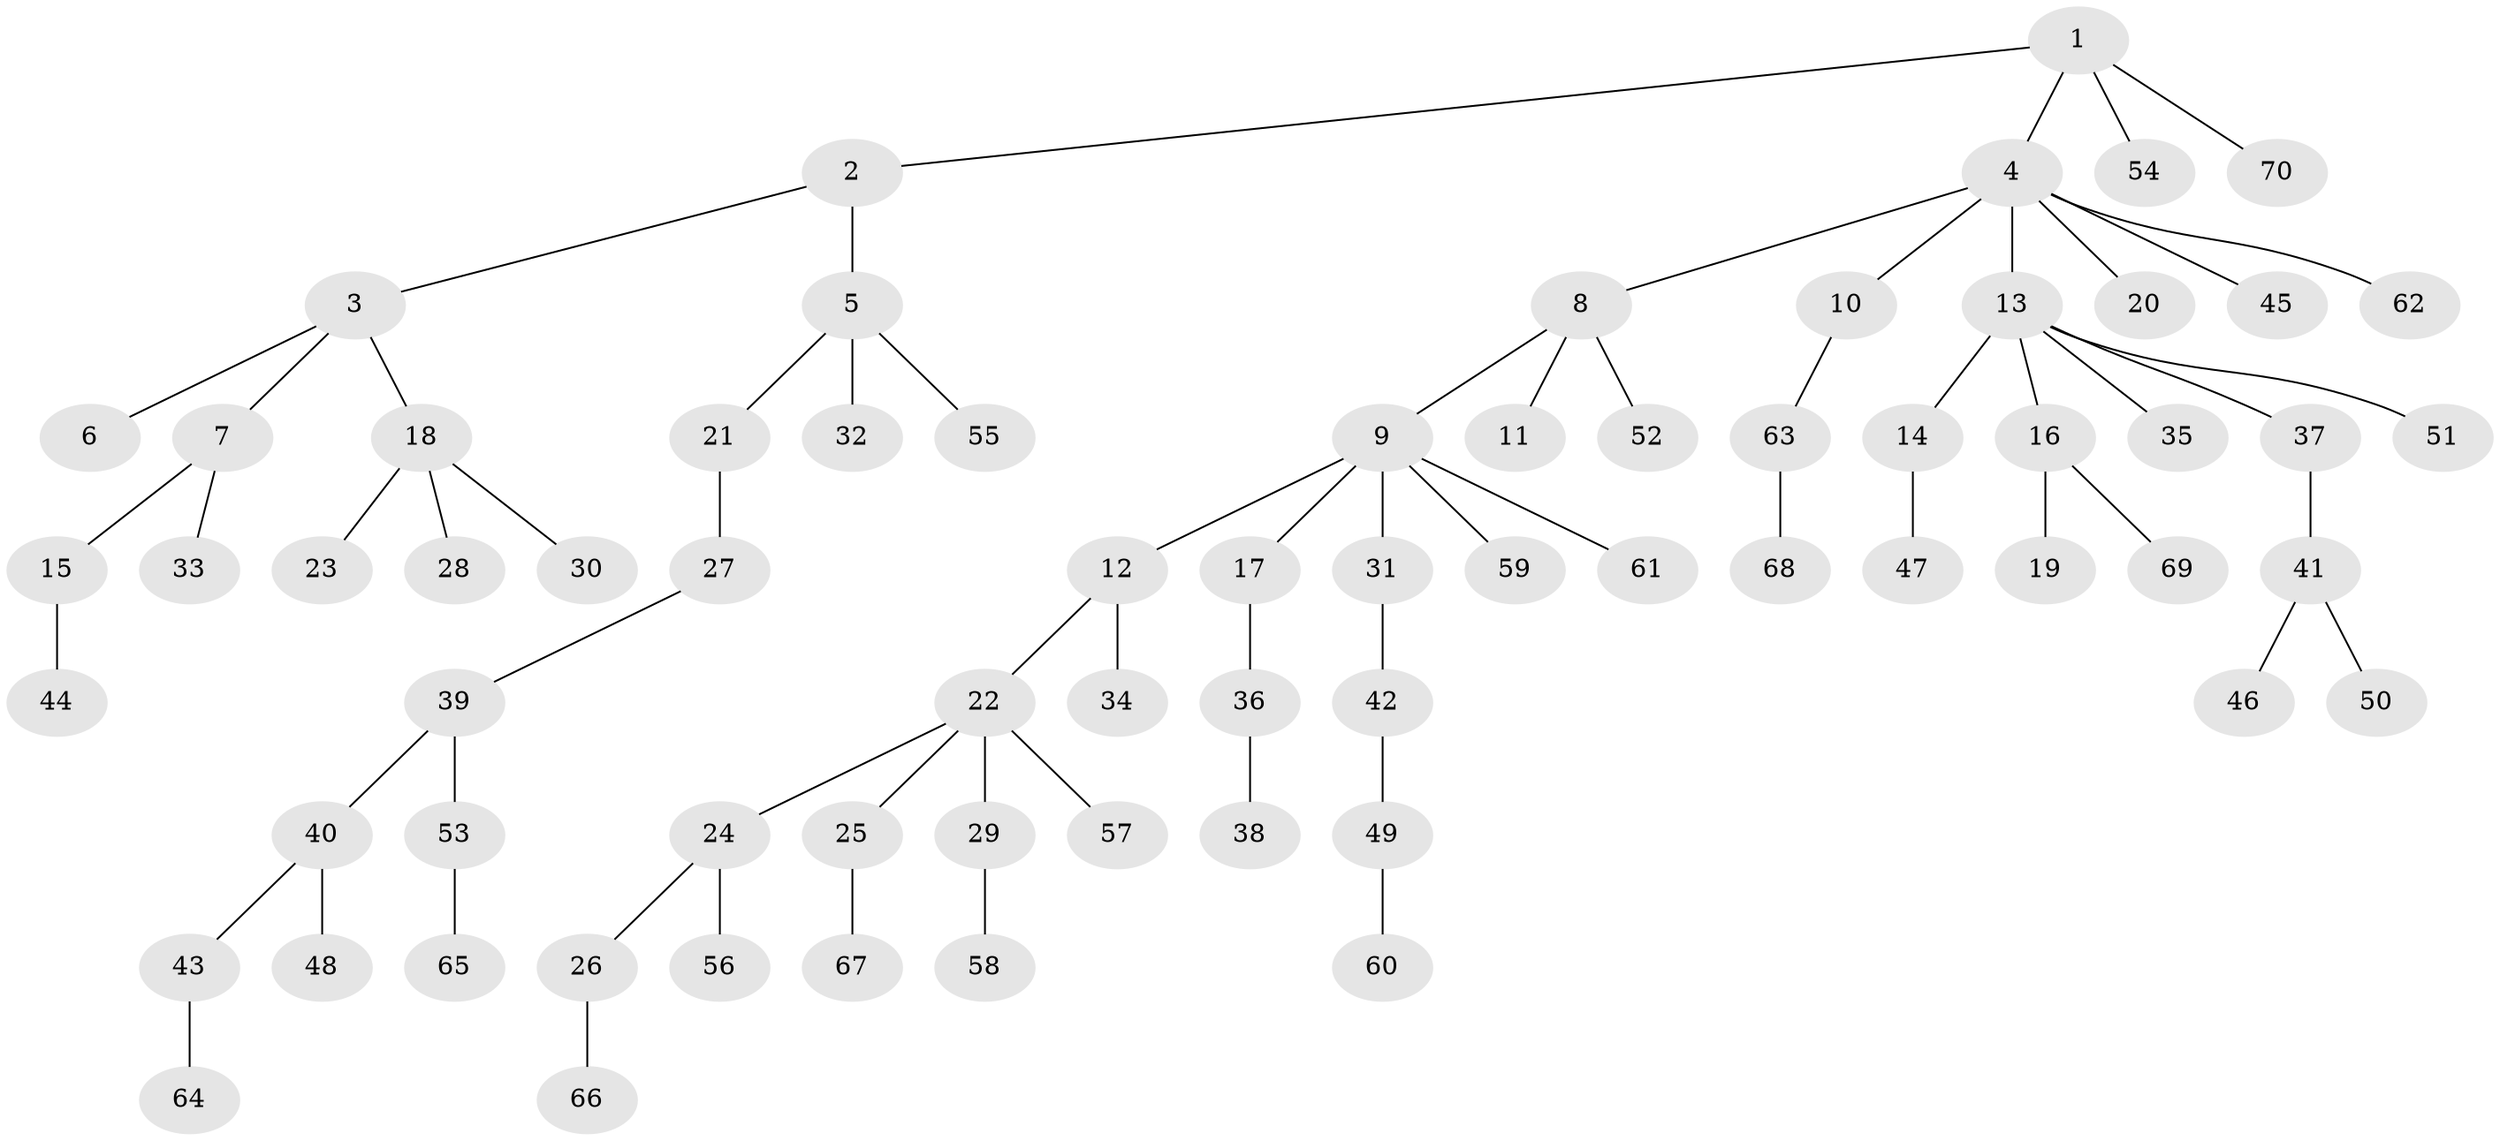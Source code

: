// coarse degree distribution, {4: 0.061224489795918366, 2: 0.32653061224489793, 1: 0.5102040816326531, 5: 0.02040816326530612, 3: 0.04081632653061224, 6: 0.02040816326530612, 10: 0.02040816326530612}
// Generated by graph-tools (version 1.1) at 2025/56/03/04/25 21:56:14]
// undirected, 70 vertices, 69 edges
graph export_dot {
graph [start="1"]
  node [color=gray90,style=filled];
  1;
  2;
  3;
  4;
  5;
  6;
  7;
  8;
  9;
  10;
  11;
  12;
  13;
  14;
  15;
  16;
  17;
  18;
  19;
  20;
  21;
  22;
  23;
  24;
  25;
  26;
  27;
  28;
  29;
  30;
  31;
  32;
  33;
  34;
  35;
  36;
  37;
  38;
  39;
  40;
  41;
  42;
  43;
  44;
  45;
  46;
  47;
  48;
  49;
  50;
  51;
  52;
  53;
  54;
  55;
  56;
  57;
  58;
  59;
  60;
  61;
  62;
  63;
  64;
  65;
  66;
  67;
  68;
  69;
  70;
  1 -- 2;
  1 -- 4;
  1 -- 54;
  1 -- 70;
  2 -- 3;
  2 -- 5;
  3 -- 6;
  3 -- 7;
  3 -- 18;
  4 -- 8;
  4 -- 10;
  4 -- 13;
  4 -- 20;
  4 -- 45;
  4 -- 62;
  5 -- 21;
  5 -- 32;
  5 -- 55;
  7 -- 15;
  7 -- 33;
  8 -- 9;
  8 -- 11;
  8 -- 52;
  9 -- 12;
  9 -- 17;
  9 -- 31;
  9 -- 59;
  9 -- 61;
  10 -- 63;
  12 -- 22;
  12 -- 34;
  13 -- 14;
  13 -- 16;
  13 -- 35;
  13 -- 37;
  13 -- 51;
  14 -- 47;
  15 -- 44;
  16 -- 19;
  16 -- 69;
  17 -- 36;
  18 -- 23;
  18 -- 28;
  18 -- 30;
  21 -- 27;
  22 -- 24;
  22 -- 25;
  22 -- 29;
  22 -- 57;
  24 -- 26;
  24 -- 56;
  25 -- 67;
  26 -- 66;
  27 -- 39;
  29 -- 58;
  31 -- 42;
  36 -- 38;
  37 -- 41;
  39 -- 40;
  39 -- 53;
  40 -- 43;
  40 -- 48;
  41 -- 46;
  41 -- 50;
  42 -- 49;
  43 -- 64;
  49 -- 60;
  53 -- 65;
  63 -- 68;
}
